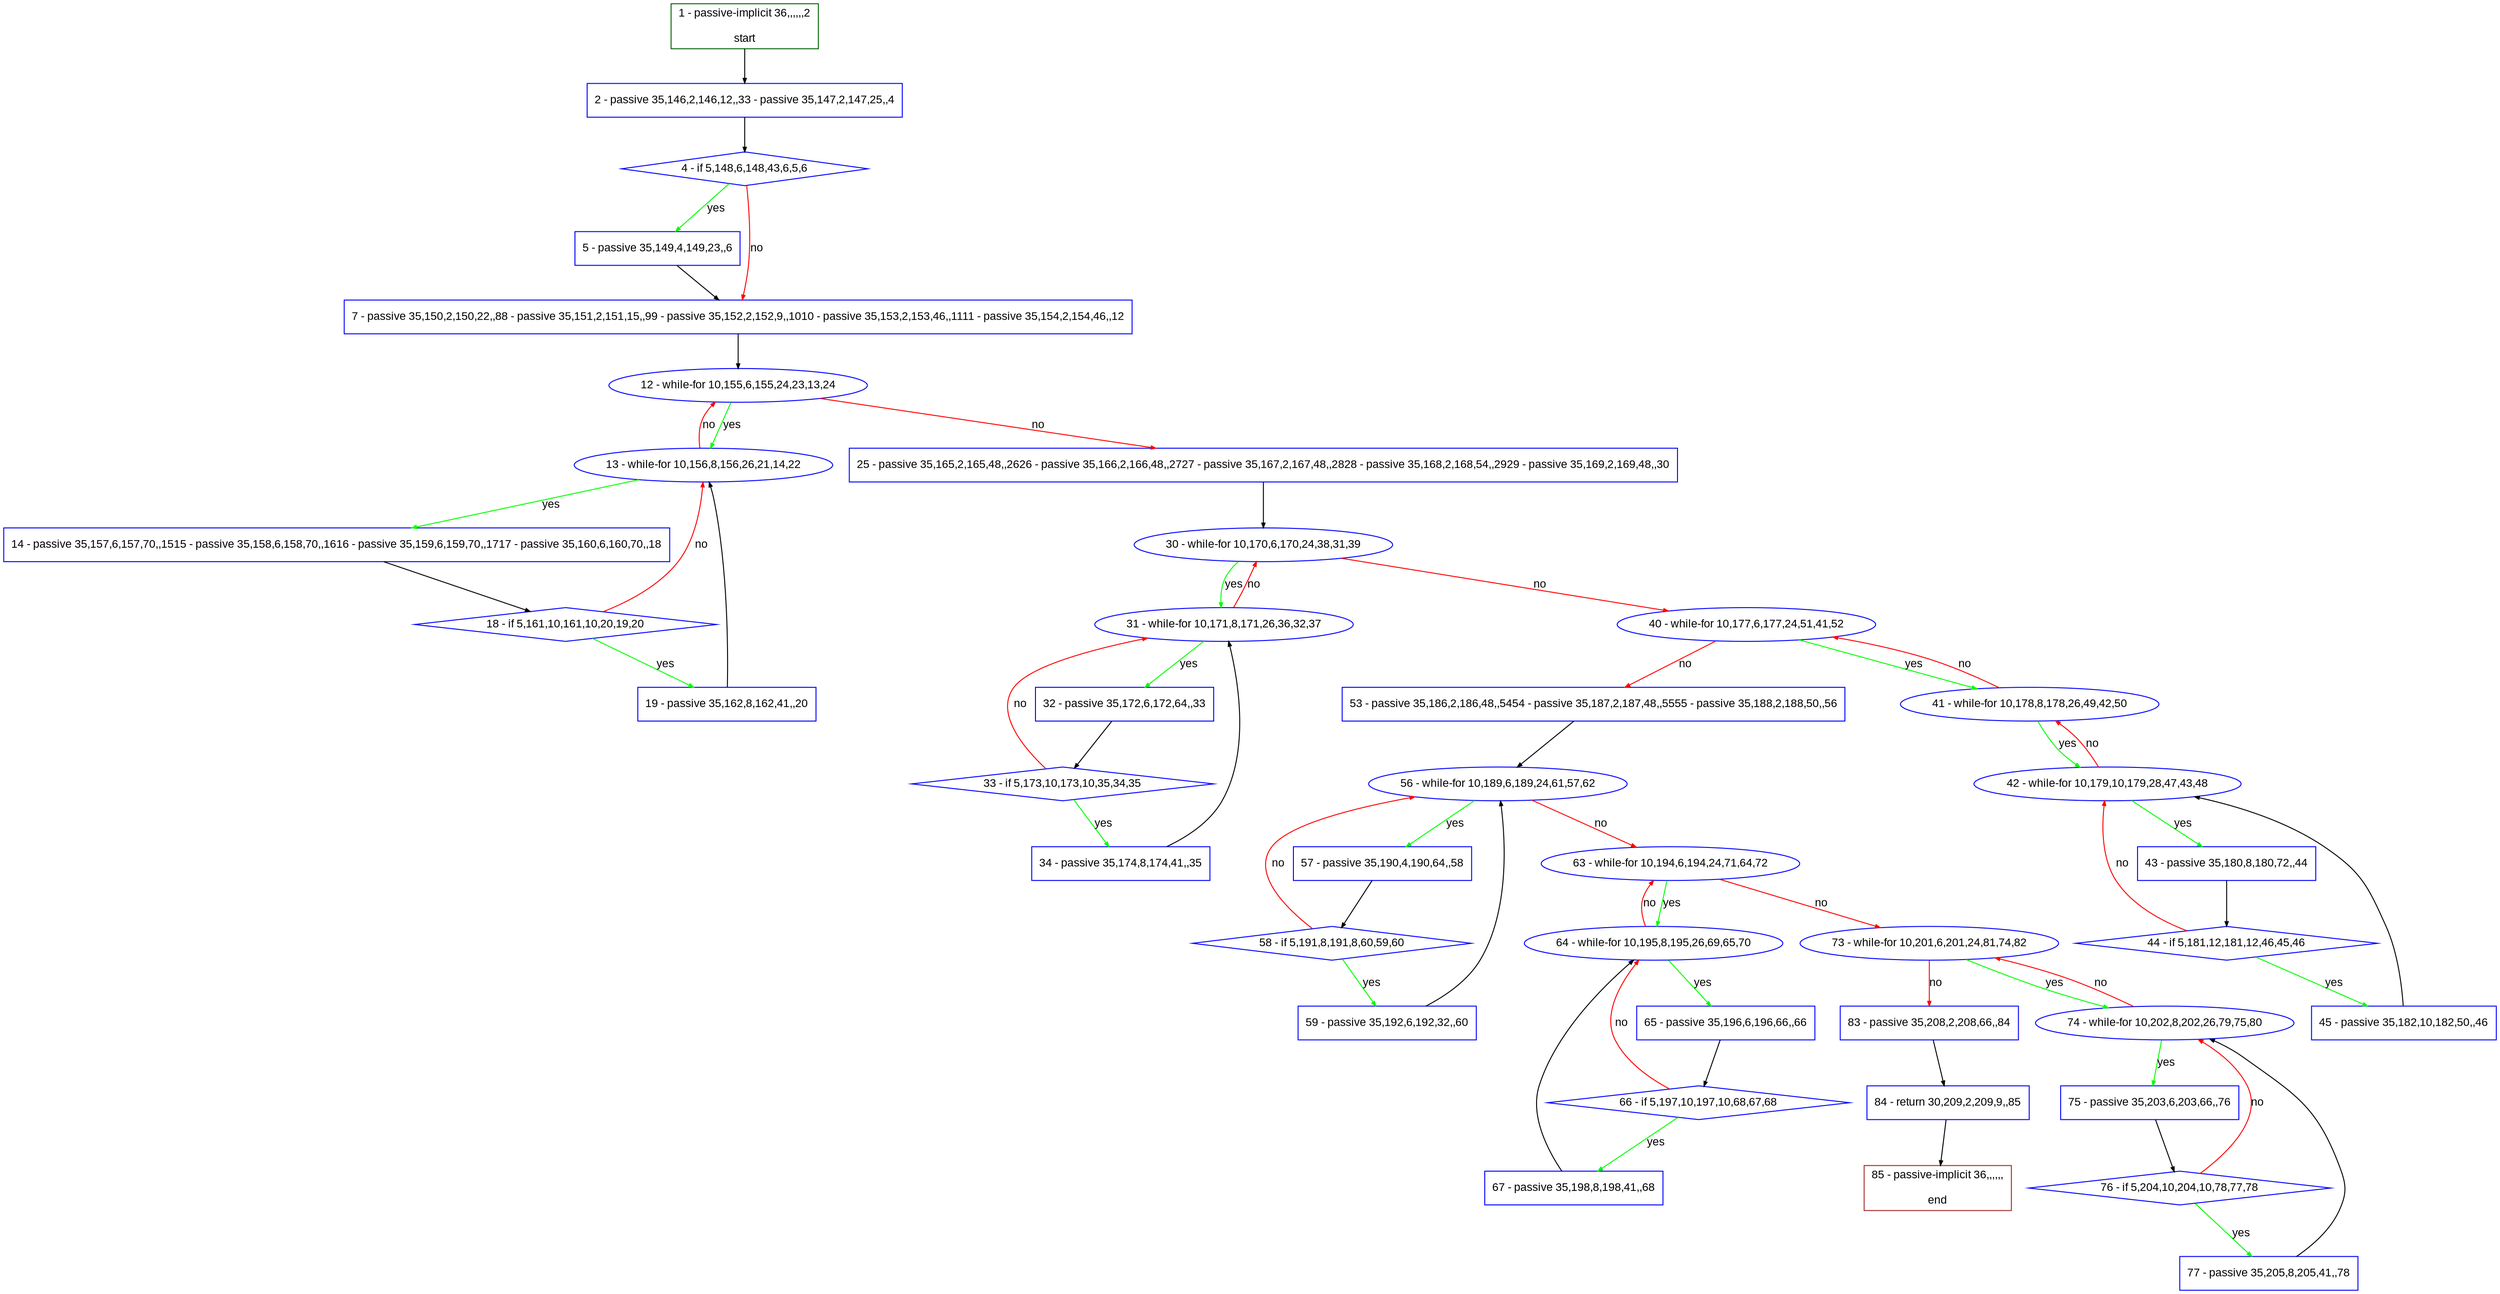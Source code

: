 digraph "" {
  graph [pack="true", label="", fontsize="12", packmode="clust", fontname="Arial", fillcolor="#FFFFCC", bgcolor="white", style="rounded,filled", compound="true"];
  node [node_initialized="no", label="", color="grey", fontsize="12", fillcolor="white", fontname="Arial", style="filled", shape="rectangle", compound="true", fixedsize="false"];
  edge [fontcolor="black", arrowhead="normal", arrowtail="none", arrowsize="0.5", ltail="", label="", color="black", fontsize="12", lhead="", fontname="Arial", dir="forward", compound="true"];
  __N1 [label="2 - passive 35,146,2,146,12,,33 - passive 35,147,2,147,25,,4", color="#0000ff", fillcolor="#ffffff", style="filled", shape="box"];
  __N2 [label="1 - passive-implicit 36,,,,,,2\n\nstart", color="#006400", fillcolor="#ffffff", style="filled", shape="box"];
  __N3 [label="4 - if 5,148,6,148,43,6,5,6", color="#0000ff", fillcolor="#ffffff", style="filled", shape="diamond"];
  __N4 [label="5 - passive 35,149,4,149,23,,6", color="#0000ff", fillcolor="#ffffff", style="filled", shape="box"];
  __N5 [label="7 - passive 35,150,2,150,22,,88 - passive 35,151,2,151,15,,99 - passive 35,152,2,152,9,,1010 - passive 35,153,2,153,46,,1111 - passive 35,154,2,154,46,,12", color="#0000ff", fillcolor="#ffffff", style="filled", shape="box"];
  __N6 [label="12 - while-for 10,155,6,155,24,23,13,24", color="#0000ff", fillcolor="#ffffff", style="filled", shape="oval"];
  __N7 [label="13 - while-for 10,156,8,156,26,21,14,22", color="#0000ff", fillcolor="#ffffff", style="filled", shape="oval"];
  __N8 [label="25 - passive 35,165,2,165,48,,2626 - passive 35,166,2,166,48,,2727 - passive 35,167,2,167,48,,2828 - passive 35,168,2,168,54,,2929 - passive 35,169,2,169,48,,30", color="#0000ff", fillcolor="#ffffff", style="filled", shape="box"];
  __N9 [label="14 - passive 35,157,6,157,70,,1515 - passive 35,158,6,158,70,,1616 - passive 35,159,6,159,70,,1717 - passive 35,160,6,160,70,,18", color="#0000ff", fillcolor="#ffffff", style="filled", shape="box"];
  __N10 [label="18 - if 5,161,10,161,10,20,19,20", color="#0000ff", fillcolor="#ffffff", style="filled", shape="diamond"];
  __N11 [label="19 - passive 35,162,8,162,41,,20", color="#0000ff", fillcolor="#ffffff", style="filled", shape="box"];
  __N12 [label="30 - while-for 10,170,6,170,24,38,31,39", color="#0000ff", fillcolor="#ffffff", style="filled", shape="oval"];
  __N13 [label="31 - while-for 10,171,8,171,26,36,32,37", color="#0000ff", fillcolor="#ffffff", style="filled", shape="oval"];
  __N14 [label="40 - while-for 10,177,6,177,24,51,41,52", color="#0000ff", fillcolor="#ffffff", style="filled", shape="oval"];
  __N15 [label="32 - passive 35,172,6,172,64,,33", color="#0000ff", fillcolor="#ffffff", style="filled", shape="box"];
  __N16 [label="33 - if 5,173,10,173,10,35,34,35", color="#0000ff", fillcolor="#ffffff", style="filled", shape="diamond"];
  __N17 [label="34 - passive 35,174,8,174,41,,35", color="#0000ff", fillcolor="#ffffff", style="filled", shape="box"];
  __N18 [label="41 - while-for 10,178,8,178,26,49,42,50", color="#0000ff", fillcolor="#ffffff", style="filled", shape="oval"];
  __N19 [label="53 - passive 35,186,2,186,48,,5454 - passive 35,187,2,187,48,,5555 - passive 35,188,2,188,50,,56", color="#0000ff", fillcolor="#ffffff", style="filled", shape="box"];
  __N20 [label="42 - while-for 10,179,10,179,28,47,43,48", color="#0000ff", fillcolor="#ffffff", style="filled", shape="oval"];
  __N21 [label="43 - passive 35,180,8,180,72,,44", color="#0000ff", fillcolor="#ffffff", style="filled", shape="box"];
  __N22 [label="44 - if 5,181,12,181,12,46,45,46", color="#0000ff", fillcolor="#ffffff", style="filled", shape="diamond"];
  __N23 [label="45 - passive 35,182,10,182,50,,46", color="#0000ff", fillcolor="#ffffff", style="filled", shape="box"];
  __N24 [label="56 - while-for 10,189,6,189,24,61,57,62", color="#0000ff", fillcolor="#ffffff", style="filled", shape="oval"];
  __N25 [label="57 - passive 35,190,4,190,64,,58", color="#0000ff", fillcolor="#ffffff", style="filled", shape="box"];
  __N26 [label="63 - while-for 10,194,6,194,24,71,64,72", color="#0000ff", fillcolor="#ffffff", style="filled", shape="oval"];
  __N27 [label="58 - if 5,191,8,191,8,60,59,60", color="#0000ff", fillcolor="#ffffff", style="filled", shape="diamond"];
  __N28 [label="59 - passive 35,192,6,192,32,,60", color="#0000ff", fillcolor="#ffffff", style="filled", shape="box"];
  __N29 [label="64 - while-for 10,195,8,195,26,69,65,70", color="#0000ff", fillcolor="#ffffff", style="filled", shape="oval"];
  __N30 [label="73 - while-for 10,201,6,201,24,81,74,82", color="#0000ff", fillcolor="#ffffff", style="filled", shape="oval"];
  __N31 [label="65 - passive 35,196,6,196,66,,66", color="#0000ff", fillcolor="#ffffff", style="filled", shape="box"];
  __N32 [label="66 - if 5,197,10,197,10,68,67,68", color="#0000ff", fillcolor="#ffffff", style="filled", shape="diamond"];
  __N33 [label="67 - passive 35,198,8,198,41,,68", color="#0000ff", fillcolor="#ffffff", style="filled", shape="box"];
  __N34 [label="74 - while-for 10,202,8,202,26,79,75,80", color="#0000ff", fillcolor="#ffffff", style="filled", shape="oval"];
  __N35 [label="83 - passive 35,208,2,208,66,,84", color="#0000ff", fillcolor="#ffffff", style="filled", shape="box"];
  __N36 [label="75 - passive 35,203,6,203,66,,76", color="#0000ff", fillcolor="#ffffff", style="filled", shape="box"];
  __N37 [label="76 - if 5,204,10,204,10,78,77,78", color="#0000ff", fillcolor="#ffffff", style="filled", shape="diamond"];
  __N38 [label="77 - passive 35,205,8,205,41,,78", color="#0000ff", fillcolor="#ffffff", style="filled", shape="box"];
  __N39 [label="84 - return 30,209,2,209,9,,85", color="#0000ff", fillcolor="#ffffff", style="filled", shape="box"];
  __N40 [label="85 - passive-implicit 36,,,,,,\n\nend", color="#a52a2a", fillcolor="#ffffff", style="filled", shape="box"];
  __N2 -> __N1 [arrowhead="normal", arrowtail="none", color="#000000", label="", dir="forward"];
  __N1 -> __N3 [arrowhead="normal", arrowtail="none", color="#000000", label="", dir="forward"];
  __N3 -> __N4 [arrowhead="normal", arrowtail="none", color="#00ff00", label="yes", dir="forward"];
  __N3 -> __N5 [arrowhead="normal", arrowtail="none", color="#ff0000", label="no", dir="forward"];
  __N4 -> __N5 [arrowhead="normal", arrowtail="none", color="#000000", label="", dir="forward"];
  __N5 -> __N6 [arrowhead="normal", arrowtail="none", color="#000000", label="", dir="forward"];
  __N6 -> __N7 [arrowhead="normal", arrowtail="none", color="#00ff00", label="yes", dir="forward"];
  __N7 -> __N6 [arrowhead="normal", arrowtail="none", color="#ff0000", label="no", dir="forward"];
  __N6 -> __N8 [arrowhead="normal", arrowtail="none", color="#ff0000", label="no", dir="forward"];
  __N7 -> __N9 [arrowhead="normal", arrowtail="none", color="#00ff00", label="yes", dir="forward"];
  __N9 -> __N10 [arrowhead="normal", arrowtail="none", color="#000000", label="", dir="forward"];
  __N10 -> __N7 [arrowhead="normal", arrowtail="none", color="#ff0000", label="no", dir="forward"];
  __N10 -> __N11 [arrowhead="normal", arrowtail="none", color="#00ff00", label="yes", dir="forward"];
  __N11 -> __N7 [arrowhead="normal", arrowtail="none", color="#000000", label="", dir="forward"];
  __N8 -> __N12 [arrowhead="normal", arrowtail="none", color="#000000", label="", dir="forward"];
  __N12 -> __N13 [arrowhead="normal", arrowtail="none", color="#00ff00", label="yes", dir="forward"];
  __N13 -> __N12 [arrowhead="normal", arrowtail="none", color="#ff0000", label="no", dir="forward"];
  __N12 -> __N14 [arrowhead="normal", arrowtail="none", color="#ff0000", label="no", dir="forward"];
  __N13 -> __N15 [arrowhead="normal", arrowtail="none", color="#00ff00", label="yes", dir="forward"];
  __N15 -> __N16 [arrowhead="normal", arrowtail="none", color="#000000", label="", dir="forward"];
  __N16 -> __N13 [arrowhead="normal", arrowtail="none", color="#ff0000", label="no", dir="forward"];
  __N16 -> __N17 [arrowhead="normal", arrowtail="none", color="#00ff00", label="yes", dir="forward"];
  __N17 -> __N13 [arrowhead="normal", arrowtail="none", color="#000000", label="", dir="forward"];
  __N14 -> __N18 [arrowhead="normal", arrowtail="none", color="#00ff00", label="yes", dir="forward"];
  __N18 -> __N14 [arrowhead="normal", arrowtail="none", color="#ff0000", label="no", dir="forward"];
  __N14 -> __N19 [arrowhead="normal", arrowtail="none", color="#ff0000", label="no", dir="forward"];
  __N18 -> __N20 [arrowhead="normal", arrowtail="none", color="#00ff00", label="yes", dir="forward"];
  __N20 -> __N18 [arrowhead="normal", arrowtail="none", color="#ff0000", label="no", dir="forward"];
  __N20 -> __N21 [arrowhead="normal", arrowtail="none", color="#00ff00", label="yes", dir="forward"];
  __N21 -> __N22 [arrowhead="normal", arrowtail="none", color="#000000", label="", dir="forward"];
  __N22 -> __N20 [arrowhead="normal", arrowtail="none", color="#ff0000", label="no", dir="forward"];
  __N22 -> __N23 [arrowhead="normal", arrowtail="none", color="#00ff00", label="yes", dir="forward"];
  __N23 -> __N20 [arrowhead="normal", arrowtail="none", color="#000000", label="", dir="forward"];
  __N19 -> __N24 [arrowhead="normal", arrowtail="none", color="#000000", label="", dir="forward"];
  __N24 -> __N25 [arrowhead="normal", arrowtail="none", color="#00ff00", label="yes", dir="forward"];
  __N24 -> __N26 [arrowhead="normal", arrowtail="none", color="#ff0000", label="no", dir="forward"];
  __N25 -> __N27 [arrowhead="normal", arrowtail="none", color="#000000", label="", dir="forward"];
  __N27 -> __N24 [arrowhead="normal", arrowtail="none", color="#ff0000", label="no", dir="forward"];
  __N27 -> __N28 [arrowhead="normal", arrowtail="none", color="#00ff00", label="yes", dir="forward"];
  __N28 -> __N24 [arrowhead="normal", arrowtail="none", color="#000000", label="", dir="forward"];
  __N26 -> __N29 [arrowhead="normal", arrowtail="none", color="#00ff00", label="yes", dir="forward"];
  __N29 -> __N26 [arrowhead="normal", arrowtail="none", color="#ff0000", label="no", dir="forward"];
  __N26 -> __N30 [arrowhead="normal", arrowtail="none", color="#ff0000", label="no", dir="forward"];
  __N29 -> __N31 [arrowhead="normal", arrowtail="none", color="#00ff00", label="yes", dir="forward"];
  __N31 -> __N32 [arrowhead="normal", arrowtail="none", color="#000000", label="", dir="forward"];
  __N32 -> __N29 [arrowhead="normal", arrowtail="none", color="#ff0000", label="no", dir="forward"];
  __N32 -> __N33 [arrowhead="normal", arrowtail="none", color="#00ff00", label="yes", dir="forward"];
  __N33 -> __N29 [arrowhead="normal", arrowtail="none", color="#000000", label="", dir="forward"];
  __N30 -> __N34 [arrowhead="normal", arrowtail="none", color="#00ff00", label="yes", dir="forward"];
  __N34 -> __N30 [arrowhead="normal", arrowtail="none", color="#ff0000", label="no", dir="forward"];
  __N30 -> __N35 [arrowhead="normal", arrowtail="none", color="#ff0000", label="no", dir="forward"];
  __N34 -> __N36 [arrowhead="normal", arrowtail="none", color="#00ff00", label="yes", dir="forward"];
  __N36 -> __N37 [arrowhead="normal", arrowtail="none", color="#000000", label="", dir="forward"];
  __N37 -> __N34 [arrowhead="normal", arrowtail="none", color="#ff0000", label="no", dir="forward"];
  __N37 -> __N38 [arrowhead="normal", arrowtail="none", color="#00ff00", label="yes", dir="forward"];
  __N38 -> __N34 [arrowhead="normal", arrowtail="none", color="#000000", label="", dir="forward"];
  __N35 -> __N39 [arrowhead="normal", arrowtail="none", color="#000000", label="", dir="forward"];
  __N39 -> __N40 [arrowhead="normal", arrowtail="none", color="#000000", label="", dir="forward"];
}
